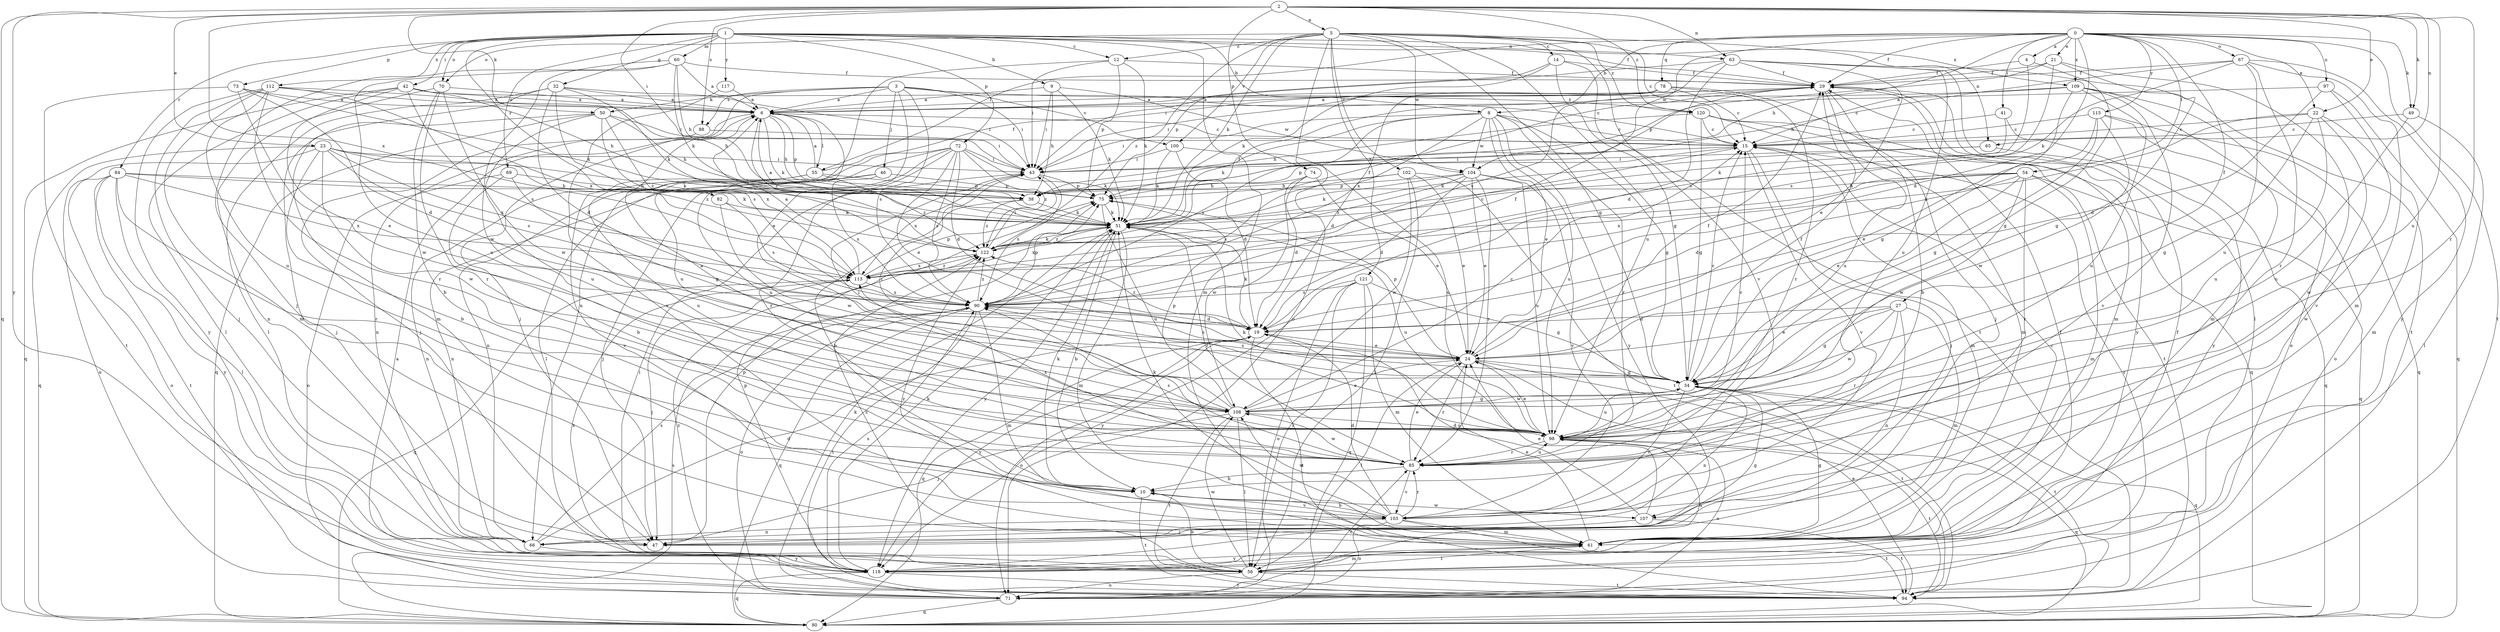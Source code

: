 strict digraph  {
0;
1;
2;
3;
4;
5;
6;
8;
9;
10;
12;
14;
15;
19;
21;
22;
23;
24;
27;
29;
32;
34;
38;
41;
42;
43;
46;
47;
49;
50;
51;
54;
55;
56;
60;
61;
63;
65;
66;
67;
69;
70;
71;
72;
73;
74;
75;
78;
80;
82;
84;
85;
88;
90;
94;
97;
98;
100;
102;
103;
104;
107;
108;
109;
112;
113;
115;
117;
118;
120;
121;
122;
0 -> 4  [label=a];
0 -> 8  [label=b];
0 -> 19  [label=d];
0 -> 21  [label=e];
0 -> 22  [label=e];
0 -> 27  [label=f];
0 -> 29  [label=f];
0 -> 38  [label=h];
0 -> 41  [label=i];
0 -> 49  [label=k];
0 -> 54  [label=l];
0 -> 55  [label=l];
0 -> 67  [label=o];
0 -> 78  [label=q];
0 -> 94  [label=t];
0 -> 97  [label=u];
0 -> 104  [label=w];
0 -> 109  [label=x];
0 -> 115  [label=y];
1 -> 8  [label=b];
1 -> 9  [label=b];
1 -> 12  [label=c];
1 -> 29  [label=f];
1 -> 32  [label=g];
1 -> 42  [label=i];
1 -> 60  [label=m];
1 -> 61  [label=m];
1 -> 63  [label=n];
1 -> 69  [label=o];
1 -> 70  [label=o];
1 -> 72  [label=p];
1 -> 73  [label=p];
1 -> 82  [label=r];
1 -> 84  [label=r];
1 -> 109  [label=x];
1 -> 112  [label=x];
1 -> 117  [label=y];
2 -> 5  [label=a];
2 -> 22  [label=e];
2 -> 23  [label=e];
2 -> 43  [label=i];
2 -> 49  [label=k];
2 -> 50  [label=k];
2 -> 63  [label=n];
2 -> 65  [label=n];
2 -> 74  [label=p];
2 -> 80  [label=q];
2 -> 85  [label=r];
2 -> 88  [label=s];
2 -> 98  [label=u];
2 -> 113  [label=x];
2 -> 118  [label=y];
2 -> 120  [label=z];
3 -> 6  [label=a];
3 -> 24  [label=e];
3 -> 43  [label=i];
3 -> 46  [label=j];
3 -> 47  [label=j];
3 -> 50  [label=k];
3 -> 88  [label=s];
3 -> 90  [label=s];
3 -> 100  [label=v];
3 -> 120  [label=z];
4 -> 29  [label=f];
4 -> 34  [label=g];
4 -> 90  [label=s];
5 -> 12  [label=c];
5 -> 14  [label=c];
5 -> 15  [label=c];
5 -> 34  [label=g];
5 -> 51  [label=k];
5 -> 65  [label=n];
5 -> 70  [label=o];
5 -> 71  [label=o];
5 -> 98  [label=u];
5 -> 100  [label=v];
5 -> 102  [label=v];
5 -> 103  [label=v];
5 -> 104  [label=w];
5 -> 120  [label=z];
5 -> 121  [label=z];
5 -> 122  [label=z];
6 -> 15  [label=c];
6 -> 38  [label=h];
6 -> 51  [label=k];
6 -> 55  [label=l];
6 -> 66  [label=n];
6 -> 75  [label=p];
6 -> 98  [label=u];
6 -> 122  [label=z];
8 -> 15  [label=c];
8 -> 19  [label=d];
8 -> 24  [label=e];
8 -> 34  [label=g];
8 -> 43  [label=i];
8 -> 51  [label=k];
8 -> 85  [label=r];
8 -> 90  [label=s];
8 -> 98  [label=u];
8 -> 104  [label=w];
8 -> 118  [label=y];
9 -> 6  [label=a];
9 -> 38  [label=h];
9 -> 43  [label=i];
9 -> 51  [label=k];
9 -> 104  [label=w];
10 -> 51  [label=k];
10 -> 94  [label=t];
10 -> 103  [label=v];
10 -> 107  [label=w];
12 -> 29  [label=f];
12 -> 43  [label=i];
12 -> 51  [label=k];
12 -> 66  [label=n];
12 -> 75  [label=p];
14 -> 29  [label=f];
14 -> 34  [label=g];
14 -> 51  [label=k];
14 -> 75  [label=p];
14 -> 94  [label=t];
15 -> 43  [label=i];
15 -> 47  [label=j];
15 -> 61  [label=m];
15 -> 75  [label=p];
15 -> 103  [label=v];
19 -> 24  [label=e];
19 -> 51  [label=k];
19 -> 71  [label=o];
19 -> 80  [label=q];
19 -> 94  [label=t];
19 -> 118  [label=y];
19 -> 122  [label=z];
21 -> 29  [label=f];
21 -> 34  [label=g];
21 -> 75  [label=p];
21 -> 90  [label=s];
21 -> 107  [label=w];
22 -> 15  [label=c];
22 -> 34  [label=g];
22 -> 61  [label=m];
22 -> 98  [label=u];
22 -> 107  [label=w];
22 -> 113  [label=x];
23 -> 10  [label=b];
23 -> 43  [label=i];
23 -> 51  [label=k];
23 -> 71  [label=o];
23 -> 80  [label=q];
23 -> 90  [label=s];
23 -> 108  [label=w];
23 -> 113  [label=x];
23 -> 122  [label=z];
24 -> 29  [label=f];
24 -> 34  [label=g];
24 -> 56  [label=l];
24 -> 75  [label=p];
24 -> 85  [label=r];
24 -> 90  [label=s];
24 -> 94  [label=t];
27 -> 19  [label=d];
27 -> 24  [label=e];
27 -> 34  [label=g];
27 -> 61  [label=m];
27 -> 66  [label=n];
27 -> 85  [label=r];
27 -> 108  [label=w];
29 -> 6  [label=a];
29 -> 10  [label=b];
29 -> 61  [label=m];
29 -> 98  [label=u];
29 -> 118  [label=y];
32 -> 6  [label=a];
32 -> 19  [label=d];
32 -> 43  [label=i];
32 -> 51  [label=k];
32 -> 56  [label=l];
32 -> 61  [label=m];
32 -> 90  [label=s];
34 -> 15  [label=c];
34 -> 29  [label=f];
34 -> 43  [label=i];
34 -> 66  [label=n];
34 -> 80  [label=q];
34 -> 90  [label=s];
34 -> 94  [label=t];
34 -> 98  [label=u];
34 -> 103  [label=v];
34 -> 108  [label=w];
38 -> 10  [label=b];
38 -> 51  [label=k];
38 -> 122  [label=z];
41 -> 15  [label=c];
41 -> 51  [label=k];
41 -> 118  [label=y];
42 -> 6  [label=a];
42 -> 15  [label=c];
42 -> 24  [label=e];
42 -> 38  [label=h];
42 -> 56  [label=l];
42 -> 80  [label=q];
42 -> 90  [label=s];
43 -> 75  [label=p];
43 -> 90  [label=s];
43 -> 113  [label=x];
46 -> 47  [label=j];
46 -> 66  [label=n];
46 -> 75  [label=p];
46 -> 90  [label=s];
47 -> 34  [label=g];
47 -> 75  [label=p];
49 -> 15  [label=c];
49 -> 56  [label=l];
49 -> 98  [label=u];
50 -> 15  [label=c];
50 -> 38  [label=h];
50 -> 47  [label=j];
50 -> 80  [label=q];
50 -> 98  [label=u];
50 -> 113  [label=x];
50 -> 122  [label=z];
51 -> 6  [label=a];
51 -> 10  [label=b];
51 -> 29  [label=f];
51 -> 61  [label=m];
51 -> 85  [label=r];
51 -> 98  [label=u];
51 -> 113  [label=x];
51 -> 118  [label=y];
51 -> 122  [label=z];
54 -> 19  [label=d];
54 -> 24  [label=e];
54 -> 38  [label=h];
54 -> 61  [label=m];
54 -> 80  [label=q];
54 -> 85  [label=r];
54 -> 108  [label=w];
54 -> 113  [label=x];
54 -> 122  [label=z];
55 -> 6  [label=a];
55 -> 29  [label=f];
55 -> 66  [label=n];
55 -> 75  [label=p];
55 -> 98  [label=u];
55 -> 103  [label=v];
55 -> 122  [label=z];
56 -> 10  [label=b];
56 -> 29  [label=f];
56 -> 43  [label=i];
56 -> 61  [label=m];
56 -> 71  [label=o];
56 -> 94  [label=t];
56 -> 98  [label=u];
56 -> 108  [label=w];
56 -> 122  [label=z];
60 -> 6  [label=a];
60 -> 29  [label=f];
60 -> 38  [label=h];
60 -> 47  [label=j];
60 -> 51  [label=k];
60 -> 98  [label=u];
60 -> 108  [label=w];
61 -> 15  [label=c];
61 -> 24  [label=e];
61 -> 34  [label=g];
61 -> 56  [label=l];
61 -> 118  [label=y];
61 -> 122  [label=z];
63 -> 19  [label=d];
63 -> 24  [label=e];
63 -> 29  [label=f];
63 -> 43  [label=i];
63 -> 56  [label=l];
63 -> 90  [label=s];
63 -> 94  [label=t];
63 -> 98  [label=u];
65 -> 43  [label=i];
65 -> 51  [label=k];
65 -> 80  [label=q];
66 -> 19  [label=d];
66 -> 90  [label=s];
66 -> 118  [label=y];
67 -> 29  [label=f];
67 -> 38  [label=h];
67 -> 51  [label=k];
67 -> 61  [label=m];
67 -> 85  [label=r];
67 -> 98  [label=u];
67 -> 118  [label=y];
69 -> 10  [label=b];
69 -> 34  [label=g];
69 -> 38  [label=h];
69 -> 71  [label=o];
70 -> 6  [label=a];
70 -> 10  [label=b];
70 -> 66  [label=n];
70 -> 85  [label=r];
70 -> 108  [label=w];
71 -> 15  [label=c];
71 -> 51  [label=k];
71 -> 80  [label=q];
71 -> 85  [label=r];
71 -> 122  [label=z];
72 -> 19  [label=d];
72 -> 24  [label=e];
72 -> 43  [label=i];
72 -> 51  [label=k];
72 -> 56  [label=l];
72 -> 66  [label=n];
72 -> 85  [label=r];
72 -> 90  [label=s];
72 -> 98  [label=u];
72 -> 122  [label=z];
73 -> 6  [label=a];
73 -> 19  [label=d];
73 -> 51  [label=k];
73 -> 94  [label=t];
73 -> 108  [label=w];
74 -> 19  [label=d];
74 -> 24  [label=e];
74 -> 38  [label=h];
74 -> 108  [label=w];
75 -> 51  [label=k];
75 -> 98  [label=u];
78 -> 6  [label=a];
78 -> 15  [label=c];
78 -> 43  [label=i];
78 -> 47  [label=j];
78 -> 85  [label=r];
78 -> 113  [label=x];
80 -> 90  [label=s];
82 -> 51  [label=k];
82 -> 90  [label=s];
82 -> 108  [label=w];
84 -> 38  [label=h];
84 -> 51  [label=k];
84 -> 56  [label=l];
84 -> 71  [label=o];
84 -> 85  [label=r];
84 -> 94  [label=t];
84 -> 113  [label=x];
84 -> 118  [label=y];
85 -> 10  [label=b];
85 -> 24  [label=e];
85 -> 90  [label=s];
85 -> 98  [label=u];
85 -> 103  [label=v];
85 -> 108  [label=w];
85 -> 113  [label=x];
88 -> 43  [label=i];
88 -> 47  [label=j];
90 -> 19  [label=d];
90 -> 29  [label=f];
90 -> 61  [label=m];
90 -> 71  [label=o];
90 -> 75  [label=p];
90 -> 80  [label=q];
90 -> 94  [label=t];
90 -> 122  [label=z];
94 -> 6  [label=a];
94 -> 24  [label=e];
97 -> 6  [label=a];
97 -> 19  [label=d];
97 -> 80  [label=q];
97 -> 103  [label=v];
98 -> 15  [label=c];
98 -> 24  [label=e];
98 -> 51  [label=k];
98 -> 71  [label=o];
98 -> 80  [label=q];
98 -> 85  [label=r];
98 -> 94  [label=t];
100 -> 19  [label=d];
100 -> 43  [label=i];
100 -> 51  [label=k];
100 -> 98  [label=u];
102 -> 24  [label=e];
102 -> 38  [label=h];
102 -> 56  [label=l];
102 -> 90  [label=s];
102 -> 94  [label=t];
102 -> 108  [label=w];
103 -> 10  [label=b];
103 -> 19  [label=d];
103 -> 51  [label=k];
103 -> 61  [label=m];
103 -> 66  [label=n];
103 -> 71  [label=o];
103 -> 85  [label=r];
103 -> 94  [label=t];
103 -> 108  [label=w];
104 -> 19  [label=d];
104 -> 24  [label=e];
104 -> 51  [label=k];
104 -> 75  [label=p];
104 -> 85  [label=r];
104 -> 98  [label=u];
104 -> 103  [label=v];
104 -> 122  [label=z];
107 -> 19  [label=d];
107 -> 24  [label=e];
107 -> 47  [label=j];
107 -> 94  [label=t];
108 -> 6  [label=a];
108 -> 15  [label=c];
108 -> 24  [label=e];
108 -> 34  [label=g];
108 -> 43  [label=i];
108 -> 47  [label=j];
108 -> 56  [label=l];
108 -> 75  [label=p];
108 -> 94  [label=t];
108 -> 98  [label=u];
109 -> 6  [label=a];
109 -> 15  [label=c];
109 -> 34  [label=g];
109 -> 61  [label=m];
109 -> 71  [label=o];
109 -> 98  [label=u];
109 -> 103  [label=v];
112 -> 6  [label=a];
112 -> 38  [label=h];
112 -> 47  [label=j];
112 -> 61  [label=m];
112 -> 85  [label=r];
112 -> 98  [label=u];
112 -> 113  [label=x];
112 -> 118  [label=y];
113 -> 6  [label=a];
113 -> 47  [label=j];
113 -> 75  [label=p];
113 -> 80  [label=q];
113 -> 90  [label=s];
113 -> 122  [label=z];
115 -> 15  [label=c];
115 -> 24  [label=e];
115 -> 34  [label=g];
115 -> 71  [label=o];
115 -> 80  [label=q];
115 -> 108  [label=w];
117 -> 6  [label=a];
117 -> 103  [label=v];
118 -> 29  [label=f];
118 -> 51  [label=k];
118 -> 75  [label=p];
118 -> 80  [label=q];
118 -> 90  [label=s];
118 -> 94  [label=t];
118 -> 113  [label=x];
120 -> 15  [label=c];
120 -> 34  [label=g];
120 -> 38  [label=h];
120 -> 61  [label=m];
120 -> 80  [label=q];
120 -> 94  [label=t];
121 -> 34  [label=g];
121 -> 56  [label=l];
121 -> 61  [label=m];
121 -> 71  [label=o];
121 -> 80  [label=q];
121 -> 90  [label=s];
121 -> 118  [label=y];
122 -> 15  [label=c];
122 -> 29  [label=f];
122 -> 43  [label=i];
122 -> 51  [label=k];
122 -> 113  [label=x];
}
